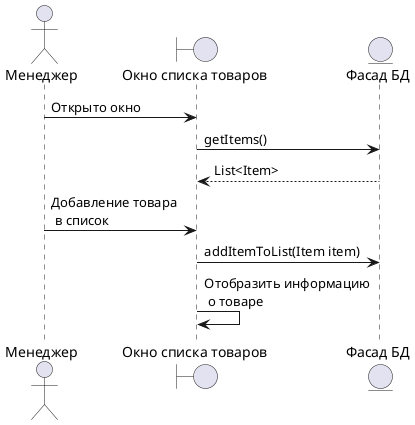 @startuml Диаграмма последовательности добавления новых товаров

actor Manager as "Менеджер"

boundary item_list as "Окно списка товаров"

entity facade as "Фасад БД"

Manager -> item_list : Открыто окно

item_list -> facade : getItems()
facade --> item_list : List<Item>

Manager -> item_list : Добавление товара \n в список

item_list -> facade : addItemToList(Item item)
item_list -> item_list : Отобразить информацию \n о товаре

@enduml
